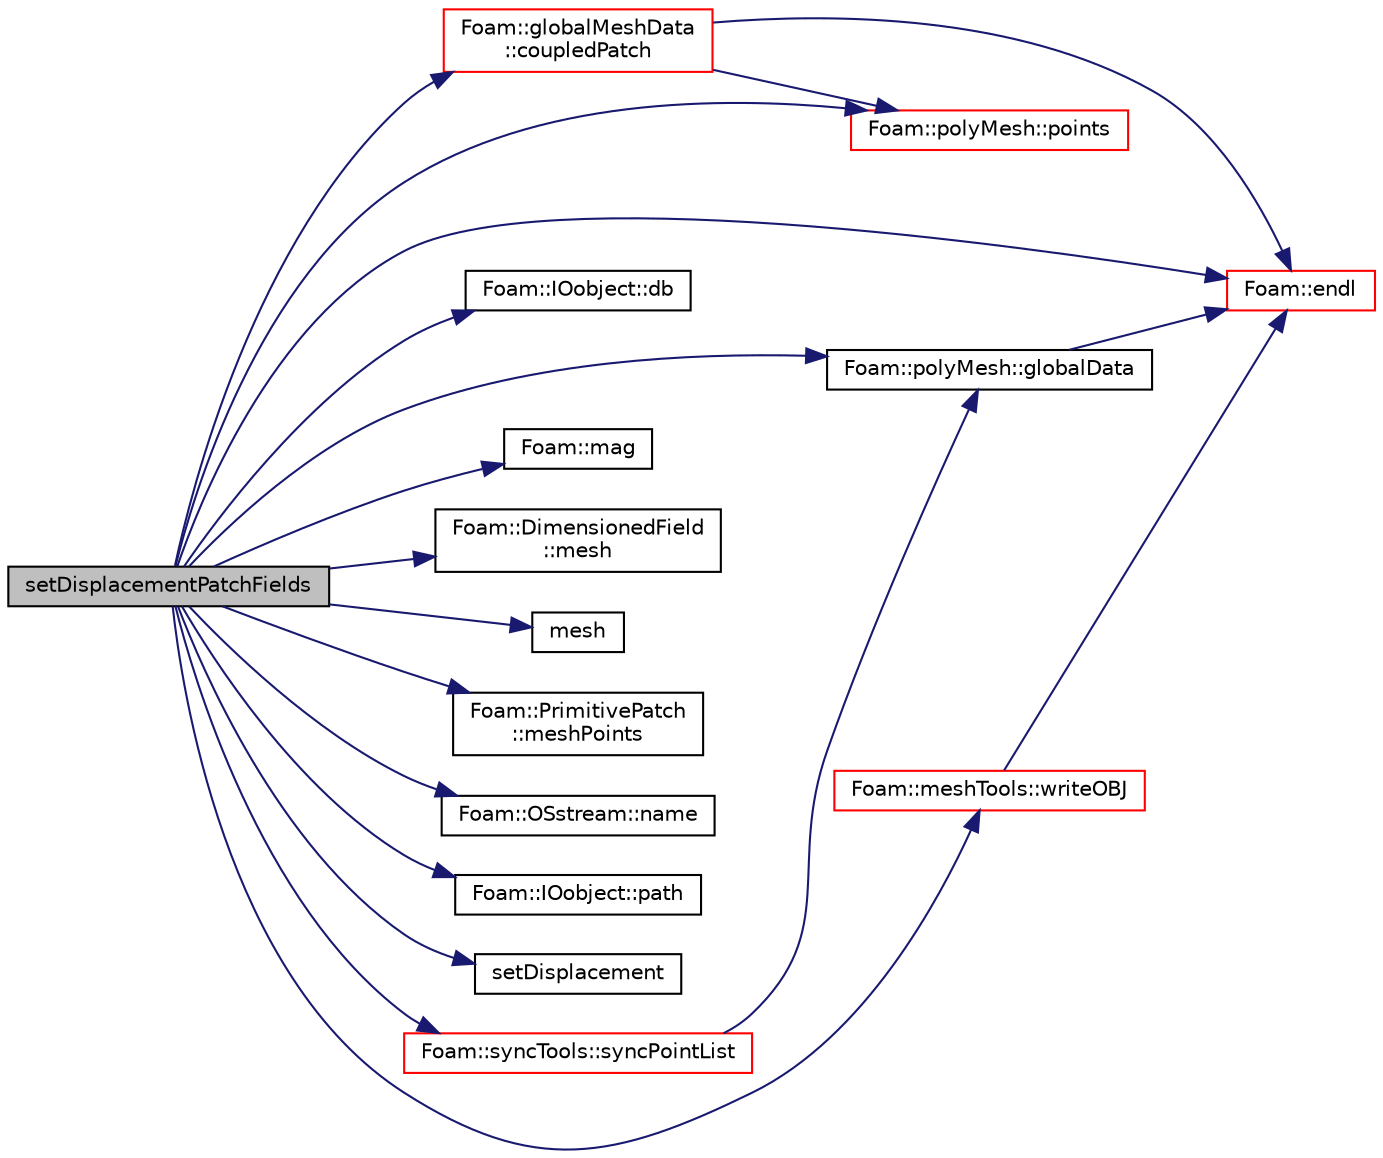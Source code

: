 digraph "setDisplacementPatchFields"
{
  bgcolor="transparent";
  edge [fontname="Helvetica",fontsize="10",labelfontname="Helvetica",labelfontsize="10"];
  node [fontname="Helvetica",fontsize="10",shape=record];
  rankdir="LR";
  Node145 [label="setDisplacementPatchFields",height=0.2,width=0.4,color="black", fillcolor="grey75", style="filled", fontcolor="black"];
  Node145 -> Node146 [color="midnightblue",fontsize="10",style="solid",fontname="Helvetica"];
  Node146 [label="Foam::globalMeshData\l::coupledPatch",height=0.2,width=0.4,color="red",URL="$a28485.html#adbf1d40edb1a4d9d7175cc03028a82e7",tooltip="Return patch of all coupled faces. "];
  Node146 -> Node149 [color="midnightblue",fontsize="10",style="solid",fontname="Helvetica"];
  Node149 [label="Foam::endl",height=0.2,width=0.4,color="red",URL="$a21851.html#a2db8fe02a0d3909e9351bb4275b23ce4",tooltip="Add newline and flush stream. "];
  Node146 -> Node195 [color="midnightblue",fontsize="10",style="solid",fontname="Helvetica"];
  Node195 [label="Foam::polyMesh::points",height=0.2,width=0.4,color="red",URL="$a28565.html#ac44123fc1265297c41a43c3b62fdb4c2",tooltip="Return raw points. "];
  Node145 -> Node204 [color="midnightblue",fontsize="10",style="solid",fontname="Helvetica"];
  Node204 [label="Foam::IOobject::db",height=0.2,width=0.4,color="black",URL="$a27249.html#a65cc75d9f80b1df5c3184fb2274a97f1",tooltip="Return the local objectRegistry. "];
  Node145 -> Node149 [color="midnightblue",fontsize="10",style="solid",fontname="Helvetica"];
  Node145 -> Node205 [color="midnightblue",fontsize="10",style="solid",fontname="Helvetica"];
  Node205 [label="Foam::polyMesh::globalData",height=0.2,width=0.4,color="black",URL="$a28565.html#a5e9cb8eb9e52843d336386b13423d19c",tooltip="Return parallel info. "];
  Node205 -> Node149 [color="midnightblue",fontsize="10",style="solid",fontname="Helvetica"];
  Node145 -> Node206 [color="midnightblue",fontsize="10",style="solid",fontname="Helvetica"];
  Node206 [label="Foam::mag",height=0.2,width=0.4,color="black",URL="$a21851.html#a929da2a3fdcf3dacbbe0487d3a330dae"];
  Node145 -> Node207 [color="midnightblue",fontsize="10",style="solid",fontname="Helvetica"];
  Node207 [label="Foam::DimensionedField\l::mesh",height=0.2,width=0.4,color="black",URL="$a27497.html#a8f1110830348a1448a14ab5e3cf47e3b",tooltip="Return mesh. "];
  Node145 -> Node208 [color="midnightblue",fontsize="10",style="solid",fontname="Helvetica"];
  Node208 [label="mesh",height=0.2,width=0.4,color="black",URL="$a22297.html#a458b970a506d9f4c727dae3f97d98e2a",tooltip="Reference to mesh. "];
  Node145 -> Node209 [color="midnightblue",fontsize="10",style="solid",fontname="Helvetica"];
  Node209 [label="Foam::PrimitivePatch\l::meshPoints",height=0.2,width=0.4,color="black",URL="$a28693.html#a52e3a457780fe74b31d39dc046bce1d8",tooltip="Return labelList of mesh points in patch. They are constructed. "];
  Node145 -> Node210 [color="midnightblue",fontsize="10",style="solid",fontname="Helvetica"];
  Node210 [label="Foam::OSstream::name",height=0.2,width=0.4,color="black",URL="$a27397.html#a41b2d01e5fd6e1bc71a895d8b8a86308",tooltip="Return the name of the stream. "];
  Node145 -> Node211 [color="midnightblue",fontsize="10",style="solid",fontname="Helvetica"];
  Node211 [label="Foam::IOobject::path",height=0.2,width=0.4,color="black",URL="$a27249.html#abe7b9078c8e7356c6131b70a8f729372",tooltip="Return complete path. "];
  Node145 -> Node195 [color="midnightblue",fontsize="10",style="solid",fontname="Helvetica"];
  Node145 -> Node212 [color="midnightblue",fontsize="10",style="solid",fontname="Helvetica"];
  Node212 [label="setDisplacement",height=0.2,width=0.4,color="black",URL="$a22297.html#a856c4be9adaf4b4ade6db576a3d833bf",tooltip="Set displacement field from displacement on patch points. "];
  Node145 -> Node213 [color="midnightblue",fontsize="10",style="solid",fontname="Helvetica"];
  Node213 [label="Foam::syncTools::syncPointList",height=0.2,width=0.4,color="red",URL="$a28657.html#a197ed77a9101bdfb37253bd3f507c017",tooltip="Synchronize values on all mesh points. "];
  Node213 -> Node205 [color="midnightblue",fontsize="10",style="solid",fontname="Helvetica"];
  Node145 -> Node217 [color="midnightblue",fontsize="10",style="solid",fontname="Helvetica"];
  Node217 [label="Foam::meshTools::writeOBJ",height=0.2,width=0.4,color="red",URL="$a21883.html#afd76c6ccc8ee4a5957f0232218167c17",tooltip="Write obj representation of point. "];
  Node217 -> Node149 [color="midnightblue",fontsize="10",style="solid",fontname="Helvetica"];
}
